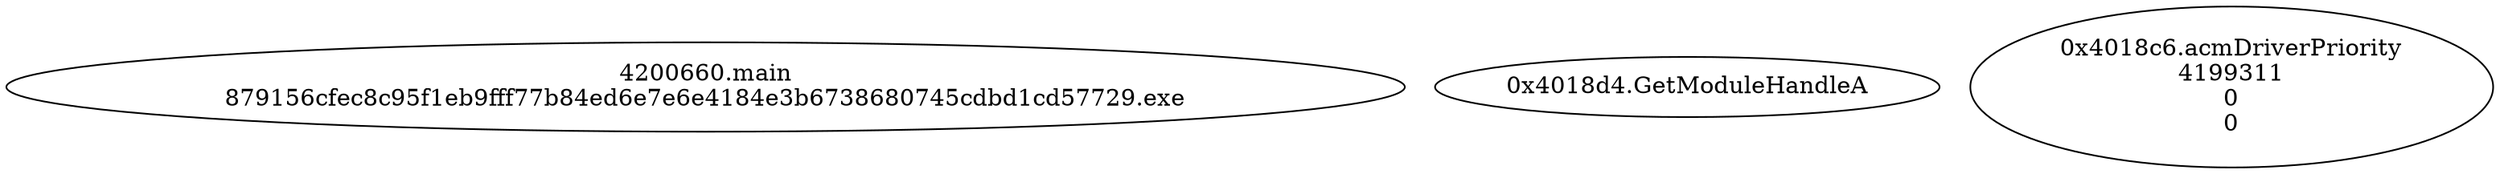 // Global SCDG with merge call
digraph {
	0 [label="4200660.main
879156cfec8c95f1eb9fff77b84ed6e7e6e4184e3b6738680745cdbd1cd57729.exe"]
	1 [label="0x4018d4.GetModuleHandleA
"]
	2 [label="0x4018c6.acmDriverPriority
4199311
0
0"]
}
